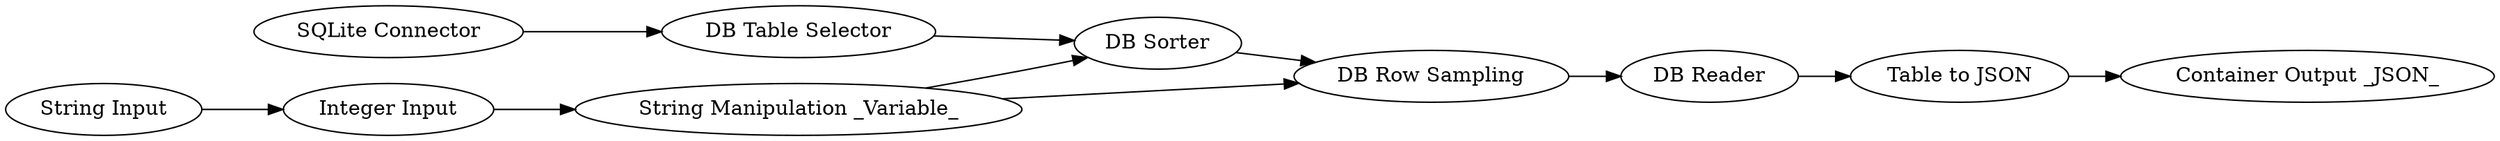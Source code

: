 digraph {
	182 [label="Container Output _JSON_"]
	183 [label="Table to JSON"]
	195 [label="String Manipulation _Variable_"]
	196 [label="String Input"]
	197 [label="Integer Input"]
	200 [label="SQLite Connector"]
	201 [label="DB Table Selector"]
	202 [label="DB Sorter"]
	203 [label="DB Row Sampling"]
	204 [label="DB Reader"]
	183 -> 182
	195 -> 202
	195 -> 203
	196 -> 197
	197 -> 195
	200 -> 201
	201 -> 202
	202 -> 203
	203 -> 204
	204 -> 183
	rankdir=LR
}
